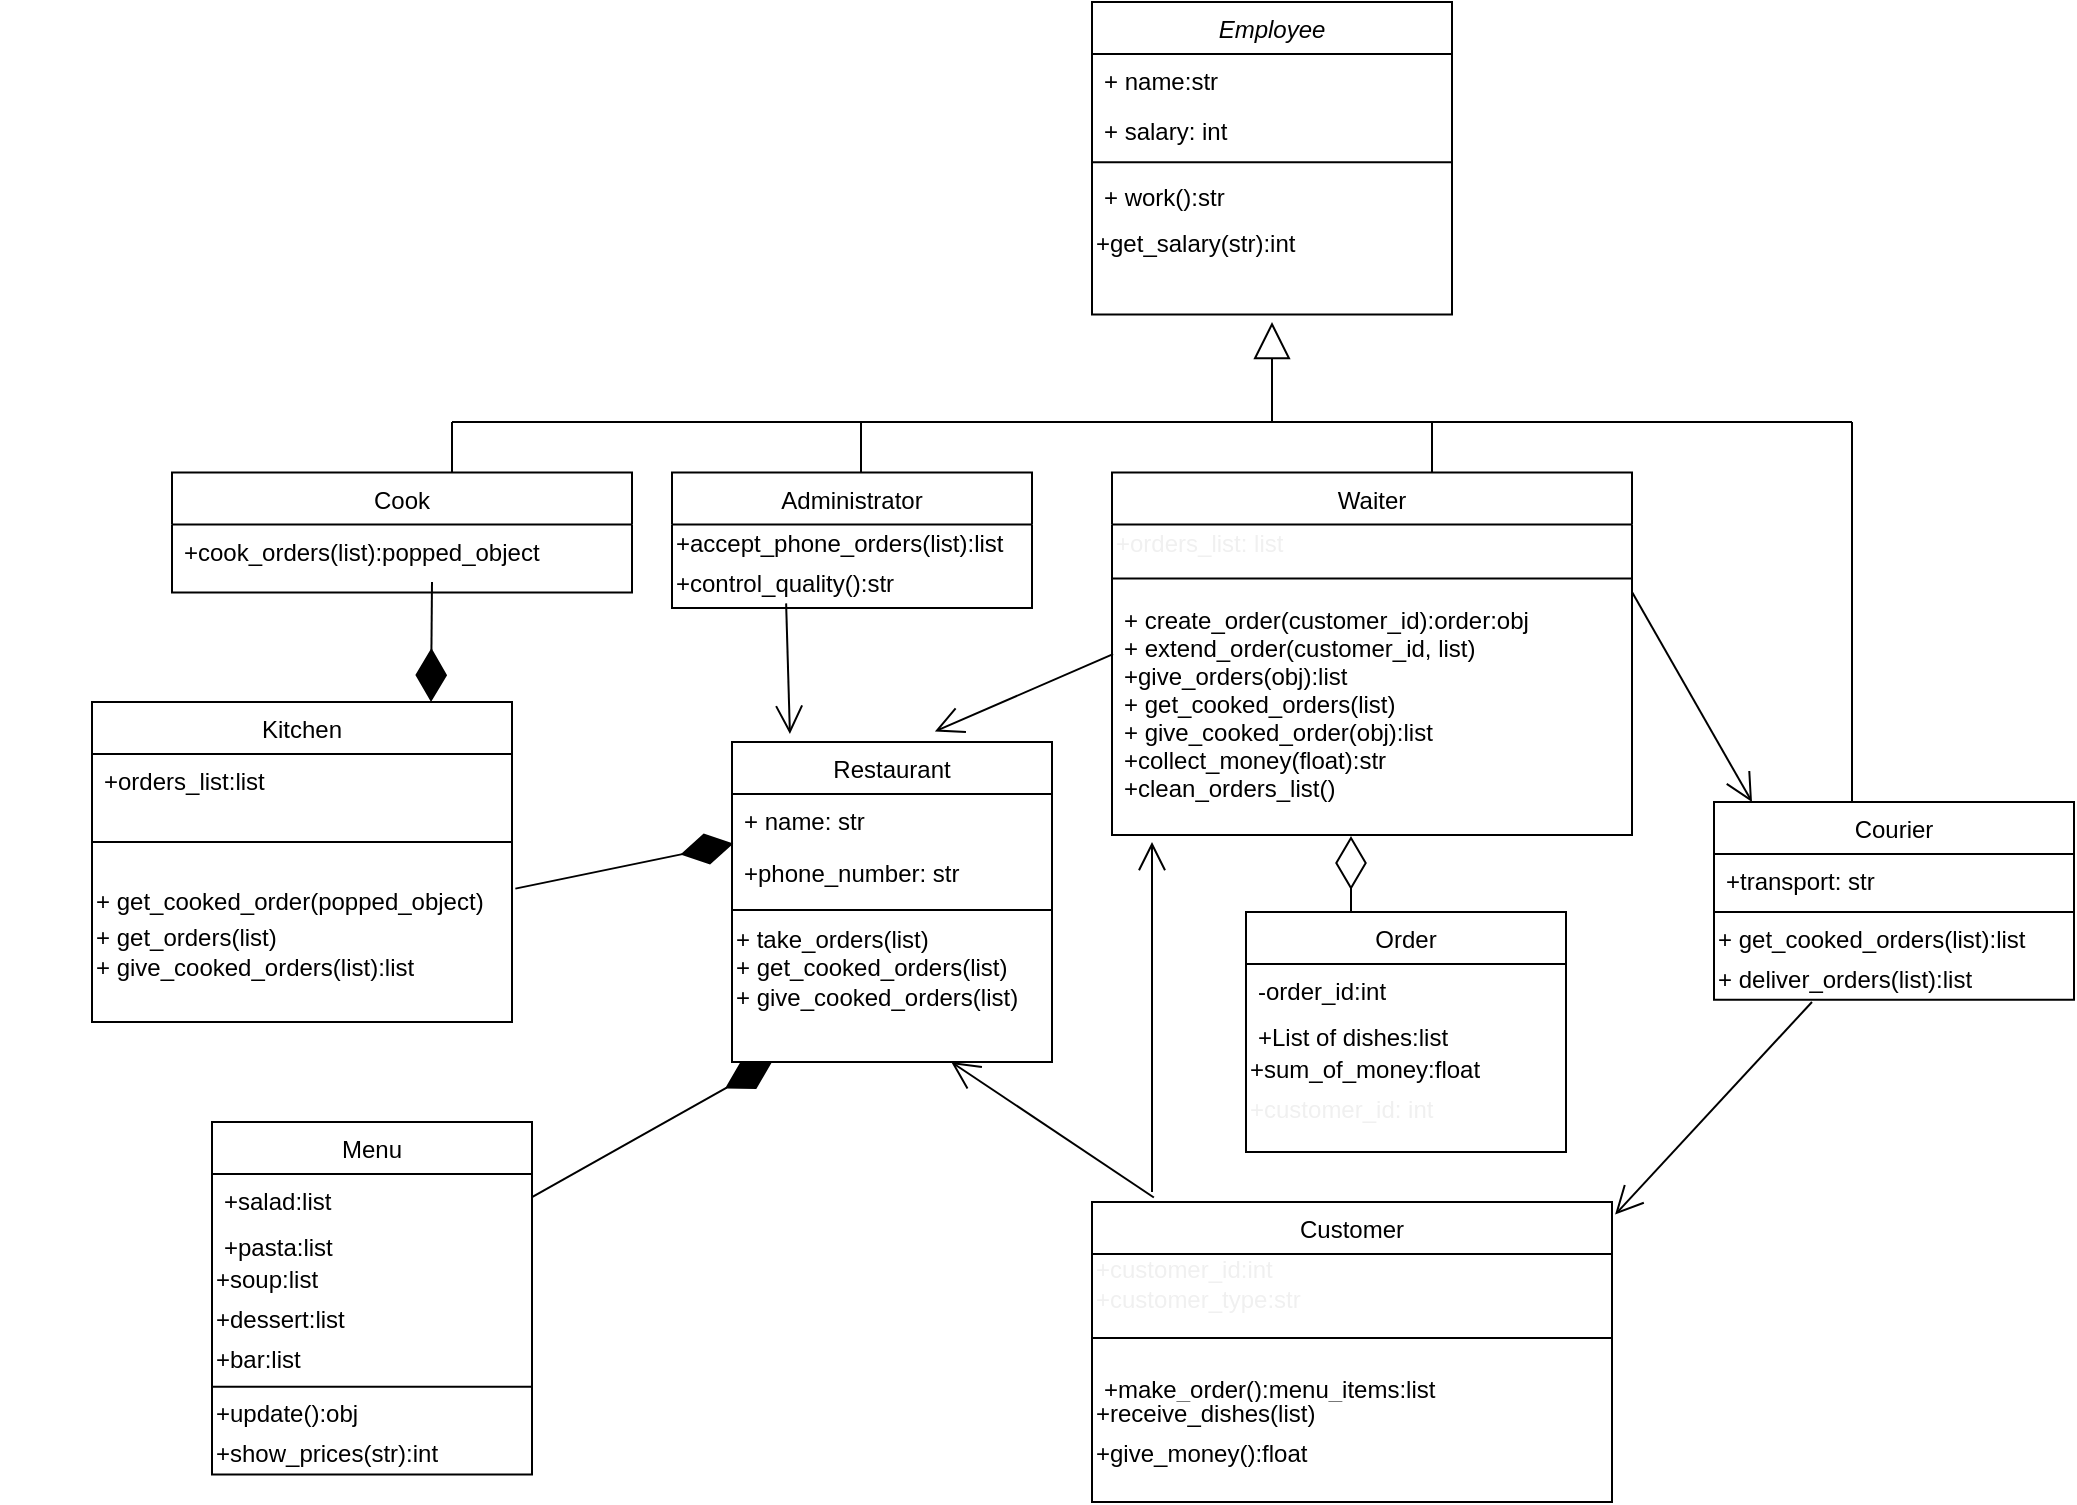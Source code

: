 <mxfile version="14.7.4" type="embed"><diagram id="C5RBs43oDa-KdzZeNtuy" name="Page-1"><mxGraphModel dx="853" dy="255" grid="1" gridSize="10" guides="1" tooltips="1" connect="1" arrows="1" fold="1" page="1" pageScale="1" pageWidth="827" pageHeight="1169" background="none" math="0" shadow="0"><root><mxCell id="WIyWlLk6GJQsqaUBKTNV-0"/><mxCell id="WIyWlLk6GJQsqaUBKTNV-1" parent="WIyWlLk6GJQsqaUBKTNV-0"/><mxCell id="zkfFHV4jXpPFQw0GAbJ--13" value="Kitchen" style="swimlane;fontStyle=0;align=center;verticalAlign=top;childLayout=stackLayout;horizontal=1;startSize=26;horizontalStack=0;resizeParent=1;resizeLast=0;collapsible=1;marginBottom=0;rounded=0;shadow=0;strokeWidth=1;" parent="WIyWlLk6GJQsqaUBKTNV-1" vertex="1"><mxGeometry x="250" y="360" width="210" height="160" as="geometry"><mxRectangle x="340" y="380" width="170" height="26" as="alternateBounds"/></mxGeometry></mxCell><mxCell id="zkfFHV4jXpPFQw0GAbJ--14" value="+orders_list:list" style="text;align=left;verticalAlign=top;spacingLeft=4;spacingRight=4;overflow=hidden;rotatable=0;points=[[0,0.5],[1,0.5]];portConstraint=eastwest;" parent="zkfFHV4jXpPFQw0GAbJ--13" vertex="1"><mxGeometry y="26" width="210" height="24" as="geometry"/></mxCell><mxCell id="zkfFHV4jXpPFQw0GAbJ--15" value="" style="line;html=1;strokeWidth=1;align=left;verticalAlign=middle;spacingTop=-1;spacingLeft=3;spacingRight=3;rotatable=0;labelPosition=right;points=[];portConstraint=eastwest;" parent="zkfFHV4jXpPFQw0GAbJ--13" vertex="1"><mxGeometry y="50" width="210" height="40" as="geometry"/></mxCell><mxCell id="15" value="+ get_cooked_order(popped_object)" style="text;html=1;align=left;verticalAlign=middle;resizable=0;points=[];autosize=1;strokeColor=none;labelPosition=center;verticalLabelPosition=middle;" parent="zkfFHV4jXpPFQw0GAbJ--13" vertex="1"><mxGeometry y="90" width="210" height="20" as="geometry"/></mxCell><mxCell id="MlBptTiz39GWEh7bX69R-13" value="+ get_orders(list)&lt;br&gt;+ give_cooked_orders(list):list" style="text;html=1;align=left;verticalAlign=middle;resizable=0;points=[];autosize=1;strokeColor=none;fillColor=none;" parent="zkfFHV4jXpPFQw0GAbJ--13" vertex="1"><mxGeometry y="110" width="210" height="30" as="geometry"/></mxCell><mxCell id="MlBptTiz39GWEh7bX69R-7" value="" style="line;strokeWidth=1;fillColor=none;align=left;verticalAlign=middle;spacingTop=-1;spacingLeft=3;spacingRight=3;rotatable=0;labelPosition=right;points=[];portConstraint=eastwest;hachureGap=4;pointerEvents=0;" parent="WIyWlLk6GJQsqaUBKTNV-1" vertex="1"><mxGeometry x="205" y="315" width="65" as="geometry"/></mxCell><mxCell id="MlBptTiz39GWEh7bX69R-54" value="Customer" style="swimlane;fontStyle=0;align=center;verticalAlign=top;childLayout=stackLayout;horizontal=1;startSize=26;horizontalStack=0;resizeParent=1;resizeLast=0;collapsible=1;marginBottom=0;rounded=0;shadow=0;strokeWidth=1;" parent="WIyWlLk6GJQsqaUBKTNV-1" vertex="1"><mxGeometry x="750" y="610" width="260" height="150" as="geometry"><mxRectangle x="130" y="380" width="160" height="26" as="alternateBounds"/></mxGeometry></mxCell><mxCell id="SgwwVuOV3iIbKAaU-41p-32" value="&lt;font&gt;+customer_id:int&lt;br&gt;+customer_type:str&lt;br&gt;&lt;/font&gt;" style="text;html=1;align=left;verticalAlign=middle;resizable=0;points=[];autosize=1;strokeColor=none;fillColor=none;fontColor=#f0f0f0;" parent="MlBptTiz39GWEh7bX69R-54" vertex="1"><mxGeometry y="26" width="260" height="30" as="geometry"/></mxCell><mxCell id="MlBptTiz39GWEh7bX69R-57" value="" style="line;html=1;strokeWidth=1;align=left;verticalAlign=middle;spacingTop=-1;spacingLeft=3;spacingRight=3;rotatable=0;labelPosition=right;points=[];portConstraint=eastwest;" parent="MlBptTiz39GWEh7bX69R-54" vertex="1"><mxGeometry y="56" width="260" height="24" as="geometry"/></mxCell><mxCell id="MlBptTiz39GWEh7bX69R-58" value="+make_order():menu_items:list&#10; " style="text;align=left;verticalAlign=top;spacingLeft=4;spacingRight=4;overflow=hidden;rotatable=0;points=[[0,0.5],[1,0.5]];portConstraint=eastwest;fontStyle=0" parent="MlBptTiz39GWEh7bX69R-54" vertex="1"><mxGeometry y="80" width="260" height="16" as="geometry"/></mxCell><mxCell id="22" value="+receive_dishes(list)" style="text;html=1;align=left;verticalAlign=middle;resizable=0;points=[];autosize=1;strokeColor=none;" parent="MlBptTiz39GWEh7bX69R-54" vertex="1"><mxGeometry y="96" width="260" height="20" as="geometry"/></mxCell><mxCell id="23" value="+give_money():float" style="text;html=1;align=left;verticalAlign=middle;resizable=0;points=[];autosize=1;strokeColor=none;" parent="MlBptTiz39GWEh7bX69R-54" vertex="1"><mxGeometry y="116" width="260" height="20" as="geometry"/></mxCell><mxCell id="MlBptTiz39GWEh7bX69R-167" value="Menu" style="swimlane;fontStyle=0;align=center;verticalAlign=top;childLayout=stackLayout;horizontal=1;startSize=26;horizontalStack=0;resizeParent=1;resizeLast=0;collapsible=1;marginBottom=0;rounded=0;shadow=0;strokeWidth=1;" parent="WIyWlLk6GJQsqaUBKTNV-1" vertex="1"><mxGeometry x="310" y="569.997" width="160" height="176.295" as="geometry"><mxRectangle x="130" y="380" width="160" height="26" as="alternateBounds"/></mxGeometry></mxCell><mxCell id="MlBptTiz39GWEh7bX69R-168" value="+salad:list&#10;" style="text;align=left;verticalAlign=top;spacingLeft=4;spacingRight=4;overflow=hidden;rotatable=0;points=[[0,0.5],[1,0.5]];portConstraint=eastwest;" parent="MlBptTiz39GWEh7bX69R-167" vertex="1"><mxGeometry y="26" width="160" height="23.213" as="geometry"/></mxCell><mxCell id="MlBptTiz39GWEh7bX69R-169" value="+pasta:list" style="text;align=left;verticalAlign=top;spacingLeft=4;spacingRight=4;overflow=hidden;rotatable=0;points=[[0,0.5],[1,0.5]];portConstraint=eastwest;rounded=0;shadow=0;html=0;" parent="MlBptTiz39GWEh7bX69R-167" vertex="1"><mxGeometry y="49.213" width="160" height="19.344" as="geometry"/></mxCell><mxCell id="MlBptTiz39GWEh7bX69R-176" value="+soup:list" style="text;html=1;align=left;verticalAlign=middle;resizable=0;points=[];autosize=1;strokeColor=none;fillColor=none;" parent="MlBptTiz39GWEh7bX69R-167" vertex="1"><mxGeometry y="68.557" width="160" height="20" as="geometry"/></mxCell><mxCell id="MlBptTiz39GWEh7bX69R-174" value="+dessert:list" style="text;html=1;align=left;verticalAlign=middle;resizable=0;points=[];autosize=1;strokeColor=none;fillColor=none;" parent="MlBptTiz39GWEh7bX69R-167" vertex="1"><mxGeometry y="88.557" width="160" height="20" as="geometry"/></mxCell><mxCell id="MlBptTiz39GWEh7bX69R-175" value="+bar:list" style="text;html=1;align=left;verticalAlign=middle;resizable=0;points=[];autosize=1;strokeColor=none;fillColor=none;" parent="MlBptTiz39GWEh7bX69R-167" vertex="1"><mxGeometry y="108.557" width="160" height="20" as="geometry"/></mxCell><mxCell id="MlBptTiz39GWEh7bX69R-179" value="" style="line;strokeWidth=1;fillColor=none;align=left;verticalAlign=middle;spacingTop=-1;spacingLeft=3;spacingRight=3;rotatable=0;labelPosition=right;points=[];portConstraint=eastwest;hachureGap=4;pointerEvents=0;" parent="MlBptTiz39GWEh7bX69R-167" vertex="1"><mxGeometry y="128.557" width="160" height="7.738" as="geometry"/></mxCell><mxCell id="MlBptTiz39GWEh7bX69R-180" value="+update():obj" style="text;html=1;align=left;verticalAlign=middle;resizable=0;points=[];autosize=1;strokeColor=none;fillColor=none;" parent="MlBptTiz39GWEh7bX69R-167" vertex="1"><mxGeometry y="136.295" width="160" height="20" as="geometry"/></mxCell><mxCell id="MlBptTiz39GWEh7bX69R-181" value="+show_prices(str):int" style="text;html=1;align=left;verticalAlign=middle;resizable=0;points=[];autosize=1;strokeColor=none;fillColor=none;" parent="MlBptTiz39GWEh7bX69R-167" vertex="1"><mxGeometry y="156.295" width="160" height="20" as="geometry"/></mxCell><mxCell id="MlBptTiz39GWEh7bX69R-29" value="Courier" style="swimlane;fontStyle=0;align=center;verticalAlign=top;childLayout=stackLayout;horizontal=1;startSize=26;horizontalStack=0;resizeParent=1;resizeLast=0;collapsible=1;marginBottom=0;rounded=0;shadow=0;strokeWidth=1;" parent="WIyWlLk6GJQsqaUBKTNV-1" vertex="1"><mxGeometry x="1061" y="410.0" width="180" height="98.885" as="geometry"><mxRectangle x="340" y="380" width="170" height="26" as="alternateBounds"/></mxGeometry></mxCell><mxCell id="MlBptTiz39GWEh7bX69R-30" value="+transport: str" style="text;align=left;verticalAlign=top;spacingLeft=4;spacingRight=4;overflow=hidden;rotatable=0;points=[[0,0.5],[1,0.5]];portConstraint=eastwest;" parent="MlBptTiz39GWEh7bX69R-29" vertex="1"><mxGeometry y="26" width="180" height="25.148" as="geometry"/></mxCell><mxCell id="MlBptTiz39GWEh7bX69R-31" value="" style="line;html=1;strokeWidth=1;align=left;verticalAlign=middle;spacingTop=-1;spacingLeft=3;spacingRight=3;rotatable=0;labelPosition=right;points=[];portConstraint=eastwest;" parent="MlBptTiz39GWEh7bX69R-29" vertex="1"><mxGeometry y="51.148" width="180" height="7.738" as="geometry"/></mxCell><mxCell id="MlBptTiz39GWEh7bX69R-32" value="+ get_cooked_orders(list):list" style="text;html=1;align=left;verticalAlign=middle;resizable=0;points=[];autosize=1;strokeColor=none;fillColor=none;" parent="MlBptTiz39GWEh7bX69R-29" vertex="1"><mxGeometry y="58.885" width="180" height="20" as="geometry"/></mxCell><mxCell id="24" value="+ deliver_orders(list):list" style="text;html=1;align=left;verticalAlign=middle;resizable=0;points=[];autosize=1;strokeColor=none;fillColor=none;" parent="MlBptTiz39GWEh7bX69R-29" vertex="1"><mxGeometry y="78.885" width="180" height="20" as="geometry"/></mxCell><mxCell id="MlBptTiz39GWEh7bX69R-16" value="Employee" style="swimlane;fontStyle=2;align=center;verticalAlign=top;childLayout=stackLayout;horizontal=1;startSize=26;horizontalStack=0;resizeParent=1;resizeLast=0;collapsible=1;marginBottom=0;rounded=0;shadow=0;strokeWidth=1;" parent="WIyWlLk6GJQsqaUBKTNV-1" vertex="1"><mxGeometry x="750" y="10" width="180" height="156.262" as="geometry"><mxRectangle x="230" y="140" width="160" height="26" as="alternateBounds"/></mxGeometry></mxCell><mxCell id="MlBptTiz39GWEh7bX69R-17" value="+ name:str" style="text;align=left;verticalAlign=top;spacingLeft=4;spacingRight=4;overflow=hidden;rotatable=0;points=[[0,0.5],[1,0.5]];portConstraint=eastwest;" parent="MlBptTiz39GWEh7bX69R-16" vertex="1"><mxGeometry y="26" width="180" height="25.148" as="geometry"/></mxCell><mxCell id="MlBptTiz39GWEh7bX69R-19" value="+ salary: int" style="text;align=left;verticalAlign=top;spacingLeft=4;spacingRight=4;overflow=hidden;rotatable=0;points=[[0,0.5],[1,0.5]];portConstraint=eastwest;rounded=0;shadow=0;html=0;" parent="MlBptTiz39GWEh7bX69R-16" vertex="1"><mxGeometry y="51.148" width="180" height="25.148" as="geometry"/></mxCell><mxCell id="MlBptTiz39GWEh7bX69R-20" value="" style="line;html=1;strokeWidth=1;align=left;verticalAlign=middle;spacingTop=-1;spacingLeft=3;spacingRight=3;rotatable=0;labelPosition=right;points=[];portConstraint=eastwest;" parent="MlBptTiz39GWEh7bX69R-16" vertex="1"><mxGeometry y="76.295" width="180" height="7.738" as="geometry"/></mxCell><mxCell id="MlBptTiz39GWEh7bX69R-21" value="+ work():str&#10;" style="text;align=left;verticalAlign=top;spacingLeft=4;spacingRight=4;overflow=hidden;rotatable=0;points=[[0,0.5],[1,0.5]];portConstraint=eastwest;rounded=0;shadow=0;html=0;" parent="MlBptTiz39GWEh7bX69R-16" vertex="1"><mxGeometry y="84.033" width="180" height="27.082" as="geometry"/></mxCell><mxCell id="MlBptTiz39GWEh7bX69R-22" value="+get_salary(str):int" style="text;html=1;align=left;verticalAlign=middle;resizable=0;points=[];autosize=1;strokeColor=none;fillColor=none;" parent="MlBptTiz39GWEh7bX69R-16" vertex="1"><mxGeometry y="111.115" width="180" height="20" as="geometry"/></mxCell><mxCell id="MlBptTiz39GWEh7bX69R-23" value="Waiter" style="swimlane;fontStyle=0;align=center;verticalAlign=top;childLayout=stackLayout;horizontal=1;startSize=26;horizontalStack=0;resizeParent=1;resizeParentMax=0;resizeLast=0;collapsible=1;marginBottom=0;hachureGap=4;pointerEvents=0;" parent="WIyWlLk6GJQsqaUBKTNV-1" vertex="1"><mxGeometry x="760" y="245.26" width="260" height="181.25" as="geometry"/></mxCell><mxCell id="SgwwVuOV3iIbKAaU-41p-34" value="&lt;font&gt;+orders_list: list&lt;/font&gt;" style="text;html=1;align=left;verticalAlign=middle;resizable=0;points=[];autosize=1;strokeColor=none;fillColor=none;fontColor=#f0f0f0;" parent="MlBptTiz39GWEh7bX69R-23" vertex="1"><mxGeometry y="26" width="260" height="20" as="geometry"/></mxCell><mxCell id="SgwwVuOV3iIbKAaU-41p-33" value="" style="line;strokeWidth=1;fillColor=none;align=left;verticalAlign=middle;spacingTop=-1;spacingLeft=3;spacingRight=3;rotatable=0;labelPosition=right;points=[];portConstraint=eastwest;hachureGap=4;pointerEvents=0;fontColor=none;" parent="MlBptTiz39GWEh7bX69R-23" vertex="1"><mxGeometry y="46" width="260" height="14" as="geometry"/></mxCell><mxCell id="MlBptTiz39GWEh7bX69R-26" value="+ create_order(customer_id):order:obj&#10;+ extend_order(customer_id, list)&#10;+give_orders(obj):list&#10;+ get_cooked_orders(list)&#10;+ give_cooked_order(obj):list&#10;+collect_money(float):str&#10;+clean_orders_list()&#10;&#10;" style="text;strokeColor=none;fillColor=none;align=left;verticalAlign=top;spacingLeft=4;spacingRight=4;overflow=hidden;rotatable=0;points=[[0,0.5],[1,0.5]];portConstraint=eastwest;" parent="MlBptTiz39GWEh7bX69R-23" vertex="1"><mxGeometry y="60" width="260" height="121.25" as="geometry"/></mxCell><mxCell id="MlBptTiz39GWEh7bX69R-33" value="Cook" style="swimlane;fontStyle=0;align=center;verticalAlign=top;childLayout=stackLayout;horizontal=1;startSize=26;horizontalStack=0;resizeParent=1;resizeParentMax=0;resizeLast=0;collapsible=1;marginBottom=0;hachureGap=4;pointerEvents=0;" parent="WIyWlLk6GJQsqaUBKTNV-1" vertex="1"><mxGeometry x="290" y="245.26" width="230" height="60" as="geometry"/></mxCell><mxCell id="MlBptTiz39GWEh7bX69R-34" value="+cook_orders(list):popped_object " style="text;strokeColor=none;fillColor=none;align=left;verticalAlign=top;spacingLeft=4;spacingRight=4;overflow=hidden;rotatable=0;points=[[0,0.5],[1,0.5]];portConstraint=eastwest;" parent="MlBptTiz39GWEh7bX69R-33" vertex="1"><mxGeometry y="26" width="230" height="34" as="geometry"/></mxCell><mxCell id="MlBptTiz39GWEh7bX69R-233" value="&lt;span style=&quot;color: rgb(0, 0, 0); font-family: helvetica; font-size: 11px; font-style: normal; font-weight: 400; letter-spacing: normal; text-align: center; text-indent: 0px; text-transform: none; word-spacing: 0px; background-color: rgb(255, 255, 255); display: inline; float: none;&quot;&gt;1&lt;/span&gt;" style="text;whiteSpace=wrap;html=1;fontColor=default;" parent="WIyWlLk6GJQsqaUBKTNV-1" vertex="1"><mxGeometry x="630" y="250" width="10" height="20" as="geometry"/></mxCell><mxCell id="MlBptTiz39GWEh7bX69R-141" value="Administrator" style="swimlane;fontStyle=0;align=center;verticalAlign=top;childLayout=stackLayout;horizontal=1;startSize=26;horizontalStack=0;resizeParent=1;resizeLast=0;collapsible=1;marginBottom=0;rounded=0;shadow=0;strokeWidth=1;" parent="WIyWlLk6GJQsqaUBKTNV-1" vertex="1"><mxGeometry x="540" y="245.256" width="180" height="67.705" as="geometry"><mxRectangle x="340" y="380" width="170" height="26" as="alternateBounds"/></mxGeometry></mxCell><mxCell id="MlBptTiz39GWEh7bX69R-144" value="+accept_phone_orders(list):list" style="text;html=1;align=left;verticalAlign=middle;resizable=0;points=[];autosize=1;strokeColor=none;fillColor=none;" parent="MlBptTiz39GWEh7bX69R-141" vertex="1"><mxGeometry y="26" width="180" height="20" as="geometry"/></mxCell><mxCell id="MlBptTiz39GWEh7bX69R-146" value="+control_quality():str" style="text;html=1;align=left;verticalAlign=middle;resizable=0;points=[];autosize=1;strokeColor=none;fillColor=none;" parent="MlBptTiz39GWEh7bX69R-141" vertex="1"><mxGeometry y="46" width="180" height="20" as="geometry"/></mxCell><mxCell id="zkfFHV4jXpPFQw0GAbJ--0" value="Restaurant" style="swimlane;fontStyle=0;align=center;verticalAlign=top;childLayout=stackLayout;horizontal=1;startSize=26;horizontalStack=0;resizeParent=1;resizeLast=0;collapsible=1;marginBottom=0;rounded=0;shadow=0;strokeWidth=1;" parent="WIyWlLk6GJQsqaUBKTNV-1" vertex="1"><mxGeometry x="570" y="380" width="160" height="160" as="geometry"><mxRectangle x="230" y="140" width="160" height="26" as="alternateBounds"/></mxGeometry></mxCell><mxCell id="zkfFHV4jXpPFQw0GAbJ--1" value="+ name: str" style="text;align=left;verticalAlign=top;spacingLeft=4;spacingRight=4;overflow=hidden;rotatable=0;points=[[0,0.5],[1,0.5]];portConstraint=eastwest;" parent="zkfFHV4jXpPFQw0GAbJ--0" vertex="1"><mxGeometry y="26" width="160" height="26" as="geometry"/></mxCell><mxCell id="zkfFHV4jXpPFQw0GAbJ--3" value="+phone_number: str" style="text;align=left;verticalAlign=top;spacingLeft=4;spacingRight=4;overflow=hidden;rotatable=0;points=[[0,0.5],[1,0.5]];portConstraint=eastwest;rounded=0;shadow=0;html=0;" parent="zkfFHV4jXpPFQw0GAbJ--0" vertex="1"><mxGeometry y="52" width="160" height="28" as="geometry"/></mxCell><mxCell id="SgwwVuOV3iIbKAaU-41p-0" value="" style="line;strokeWidth=1;fillColor=none;align=left;verticalAlign=middle;spacingTop=-1;spacingLeft=3;spacingRight=3;rotatable=0;labelPosition=right;points=[];portConstraint=eastwest;hachureGap=4;pointerEvents=0;" parent="zkfFHV4jXpPFQw0GAbJ--0" vertex="1"><mxGeometry y="80" width="160" height="8" as="geometry"/></mxCell><mxCell id="SgwwVuOV3iIbKAaU-41p-2" value="+ take_orders(list)&lt;br&gt;+ get_cooked_orders(list)&lt;br&gt;+ give_cooked_orders(list)" style="text;html=1;align=left;verticalAlign=middle;resizable=0;points=[];autosize=1;strokeColor=none;fillColor=none;" parent="zkfFHV4jXpPFQw0GAbJ--0" vertex="1"><mxGeometry y="88" width="160" height="50" as="geometry"/></mxCell><mxCell id="MlBptTiz39GWEh7bX69R-103" value="Order" style="swimlane;fontStyle=0;align=center;verticalAlign=top;childLayout=stackLayout;horizontal=1;startSize=26;horizontalStack=0;resizeParent=1;resizeLast=0;collapsible=1;marginBottom=0;rounded=0;shadow=0;strokeWidth=1;" parent="WIyWlLk6GJQsqaUBKTNV-1" vertex="1"><mxGeometry x="827" y="465" width="160" height="120" as="geometry"><mxRectangle x="130" y="380" width="160" height="26" as="alternateBounds"/></mxGeometry></mxCell><mxCell id="MlBptTiz39GWEh7bX69R-104" value="-order_id:int" style="text;align=left;verticalAlign=top;spacingLeft=4;spacingRight=4;overflow=hidden;rotatable=0;points=[[0,0.5],[1,0.5]];portConstraint=eastwest;" parent="MlBptTiz39GWEh7bX69R-103" vertex="1"><mxGeometry y="26" width="160" height="23.213" as="geometry"/></mxCell><mxCell id="MlBptTiz39GWEh7bX69R-105" value="+List of dishes:list" style="text;align=left;verticalAlign=top;spacingLeft=4;spacingRight=4;overflow=hidden;rotatable=0;points=[[0,0.5],[1,0.5]];portConstraint=eastwest;rounded=0;shadow=0;html=0;" parent="MlBptTiz39GWEh7bX69R-103" vertex="1"><mxGeometry y="49.213" width="160" height="19.344" as="geometry"/></mxCell><mxCell id="MlBptTiz39GWEh7bX69R-165" value="+sum_of_money:float" style="text;html=1;align=left;verticalAlign=middle;resizable=0;points=[];autosize=1;strokeColor=none;fillColor=none;" parent="MlBptTiz39GWEh7bX69R-103" vertex="1"><mxGeometry y="68.557" width="160" height="20" as="geometry"/></mxCell><mxCell id="SgwwVuOV3iIbKAaU-41p-31" value="&lt;font&gt;+customer_id: int&lt;/font&gt;" style="text;html=1;align=left;verticalAlign=middle;resizable=0;points=[];autosize=1;strokeColor=none;fillColor=none;fontColor=#f0f0f0;" parent="MlBptTiz39GWEh7bX69R-103" vertex="1"><mxGeometry y="88.557" width="160" height="20" as="geometry"/></mxCell><mxCell id="SgwwVuOV3iIbKAaU-41p-23" value="" style="endArrow=none;html=1;fontColor=none;startSize=14;endSize=14;sourcePerimeterSpacing=8;targetPerimeterSpacing=8;" parent="WIyWlLk6GJQsqaUBKTNV-1" edge="1"><mxGeometry width="50" height="50" relative="1" as="geometry"><mxPoint x="430" y="220" as="sourcePoint"/><mxPoint x="1130" y="220" as="targetPoint"/><Array as="points"><mxPoint x="430" y="220"/></Array></mxGeometry></mxCell><mxCell id="SgwwVuOV3iIbKAaU-41p-26" value="" style="endArrow=diamondThin;endFill=1;endSize=24;html=1;sourcePerimeterSpacing=8;targetPerimeterSpacing=8;fontColor=none;entryX=0.004;entryY=-0.043;entryDx=0;entryDy=0;exitX=1.008;exitY=1.083;exitDx=0;exitDy=0;exitPerimeter=0;entryPerimeter=0;" parent="WIyWlLk6GJQsqaUBKTNV-1" source="zkfFHV4jXpPFQw0GAbJ--15" target="zkfFHV4jXpPFQw0GAbJ--3" edge="1"><mxGeometry width="160" relative="1" as="geometry"><mxPoint x="820" y="600" as="sourcePoint"/><mxPoint x="780" y="599.998" as="targetPoint"/><Array as="points"/></mxGeometry></mxCell><mxCell id="SgwwVuOV3iIbKAaU-41p-36" value="" style="endArrow=diamondThin;endFill=1;endSize=24;html=1;sourcePerimeterSpacing=8;targetPerimeterSpacing=8;fontColor=none;" parent="WIyWlLk6GJQsqaUBKTNV-1" edge="1"><mxGeometry width="160" relative="1" as="geometry"><mxPoint x="420" y="300" as="sourcePoint"/><mxPoint x="419.5" y="360" as="targetPoint"/></mxGeometry></mxCell><mxCell id="SgwwVuOV3iIbKAaU-41p-24" value="" style="endArrow=diamondThin;endFill=1;endSize=24;html=1;sourcePerimeterSpacing=8;targetPerimeterSpacing=8;fontColor=none;exitX=1;exitY=0.5;exitDx=0;exitDy=0;" parent="WIyWlLk6GJQsqaUBKTNV-1" source="MlBptTiz39GWEh7bX69R-168" edge="1"><mxGeometry width="160" relative="1" as="geometry"><mxPoint x="770" y="440" as="sourcePoint"/><mxPoint x="590" y="540" as="targetPoint"/></mxGeometry></mxCell><mxCell id="SgwwVuOV3iIbKAaU-41p-37" value="" style="endArrow=open;endFill=1;endSize=12;html=1;sourcePerimeterSpacing=8;targetPerimeterSpacing=8;fontColor=none;exitX=0.002;exitY=0.254;exitDx=0;exitDy=0;exitPerimeter=0;entryX=0.634;entryY=-0.033;entryDx=0;entryDy=0;entryPerimeter=0;" parent="WIyWlLk6GJQsqaUBKTNV-1" source="MlBptTiz39GWEh7bX69R-26" target="zkfFHV4jXpPFQw0GAbJ--0" edge="1"><mxGeometry width="160" relative="1" as="geometry"><mxPoint x="610" y="550" as="sourcePoint"/><mxPoint x="770" y="550" as="targetPoint"/></mxGeometry></mxCell><mxCell id="SgwwVuOV3iIbKAaU-41p-38" value="" style="endArrow=diamondThin;endFill=0;endSize=24;html=1;sourcePerimeterSpacing=8;targetPerimeterSpacing=8;fontColor=none;" parent="WIyWlLk6GJQsqaUBKTNV-1" edge="1"><mxGeometry width="160" relative="1" as="geometry"><mxPoint x="879.5" y="465" as="sourcePoint"/><mxPoint x="879.5" y="427" as="targetPoint"/></mxGeometry></mxCell><mxCell id="SgwwVuOV3iIbKAaU-41p-39" value="" style="endArrow=open;endFill=1;endSize=12;html=1;sourcePerimeterSpacing=8;targetPerimeterSpacing=8;fontColor=none;" parent="WIyWlLk6GJQsqaUBKTNV-1" edge="1"><mxGeometry width="160" relative="1" as="geometry"><mxPoint x="780" y="605" as="sourcePoint"/><mxPoint x="780" y="430" as="targetPoint"/></mxGeometry></mxCell><mxCell id="5" value="" style="endArrow=block;endSize=16;endFill=0;html=1;" parent="WIyWlLk6GJQsqaUBKTNV-1" edge="1"><mxGeometry width="160" relative="1" as="geometry"><mxPoint x="840" y="220" as="sourcePoint"/><mxPoint x="840" y="170" as="targetPoint"/></mxGeometry></mxCell><mxCell id="6" value="" style="endArrow=none;html=1;" parent="WIyWlLk6GJQsqaUBKTNV-1" edge="1"><mxGeometry width="50" height="50" relative="1" as="geometry"><mxPoint x="920" y="245.26" as="sourcePoint"/><mxPoint x="920" y="220" as="targetPoint"/><Array as="points"/></mxGeometry></mxCell><mxCell id="7" value="" style="endArrow=none;html=1;" parent="WIyWlLk6GJQsqaUBKTNV-1" edge="1"><mxGeometry width="50" height="50" relative="1" as="geometry"><mxPoint x="634.5" y="245.26" as="sourcePoint"/><mxPoint x="634.5" y="220" as="targetPoint"/><Array as="points"/></mxGeometry></mxCell><mxCell id="8" value="" style="endArrow=none;html=1;" parent="WIyWlLk6GJQsqaUBKTNV-1" edge="1"><mxGeometry width="50" height="50" relative="1" as="geometry"><mxPoint x="1130" y="410" as="sourcePoint"/><mxPoint x="1130" y="220" as="targetPoint"/><Array as="points"/></mxGeometry></mxCell><mxCell id="17" value="" style="endArrow=open;endFill=1;endSize=12;html=1;sourcePerimeterSpacing=8;targetPerimeterSpacing=8;fontColor=none;entryX=0.037;entryY=1.009;entryDx=0;entryDy=0;entryPerimeter=0;exitX=0.119;exitY=-0.015;exitDx=0;exitDy=0;exitPerimeter=0;" parent="WIyWlLk6GJQsqaUBKTNV-1" source="MlBptTiz39GWEh7bX69R-54" edge="1"><mxGeometry width="160" relative="1" as="geometry"><mxPoint x="680" y="660" as="sourcePoint"/><mxPoint x="679.62" y="540.001" as="targetPoint"/></mxGeometry></mxCell><mxCell id="18" value="" style="endArrow=open;endFill=1;endSize=12;html=1;sourcePerimeterSpacing=8;targetPerimeterSpacing=8;fontColor=none;exitX=0.317;exitY=0.971;exitDx=0;exitDy=0;exitPerimeter=0;entryX=0.181;entryY=-0.025;entryDx=0;entryDy=0;entryPerimeter=0;" parent="WIyWlLk6GJQsqaUBKTNV-1" source="MlBptTiz39GWEh7bX69R-146" target="zkfFHV4jXpPFQw0GAbJ--0" edge="1"><mxGeometry width="160" relative="1" as="geometry"><mxPoint x="600" y="340" as="sourcePoint"/><mxPoint x="510.92" y="386.283" as="targetPoint"/></mxGeometry></mxCell><mxCell id="19" value="" style="endArrow=open;endFill=1;endSize=12;html=1;sourcePerimeterSpacing=8;targetPerimeterSpacing=8;fontColor=none;" parent="WIyWlLk6GJQsqaUBKTNV-1" edge="1"><mxGeometry width="160" relative="1" as="geometry"><mxPoint x="1020" y="305" as="sourcePoint"/><mxPoint x="1080" y="410" as="targetPoint"/></mxGeometry></mxCell><mxCell id="20" value="" style="endArrow=open;endFill=1;endSize=12;html=1;sourcePerimeterSpacing=8;targetPerimeterSpacing=8;fontColor=none;entryX=1.006;entryY=0.042;entryDx=0;entryDy=0;entryPerimeter=0;" parent="WIyWlLk6GJQsqaUBKTNV-1" target="MlBptTiz39GWEh7bX69R-54" edge="1"><mxGeometry width="160" relative="1" as="geometry"><mxPoint x="1110" y="510" as="sourcePoint"/><mxPoint x="1030" y="620" as="targetPoint"/><Array as="points"/></mxGeometry></mxCell><mxCell id="21" value="" style="endArrow=none;html=1;" parent="WIyWlLk6GJQsqaUBKTNV-1" edge="1"><mxGeometry width="50" height="50" relative="1" as="geometry"><mxPoint x="430" y="245.26" as="sourcePoint"/><mxPoint x="430" y="220" as="targetPoint"/><Array as="points"/></mxGeometry></mxCell></root></mxGraphModel></diagram></mxfile>